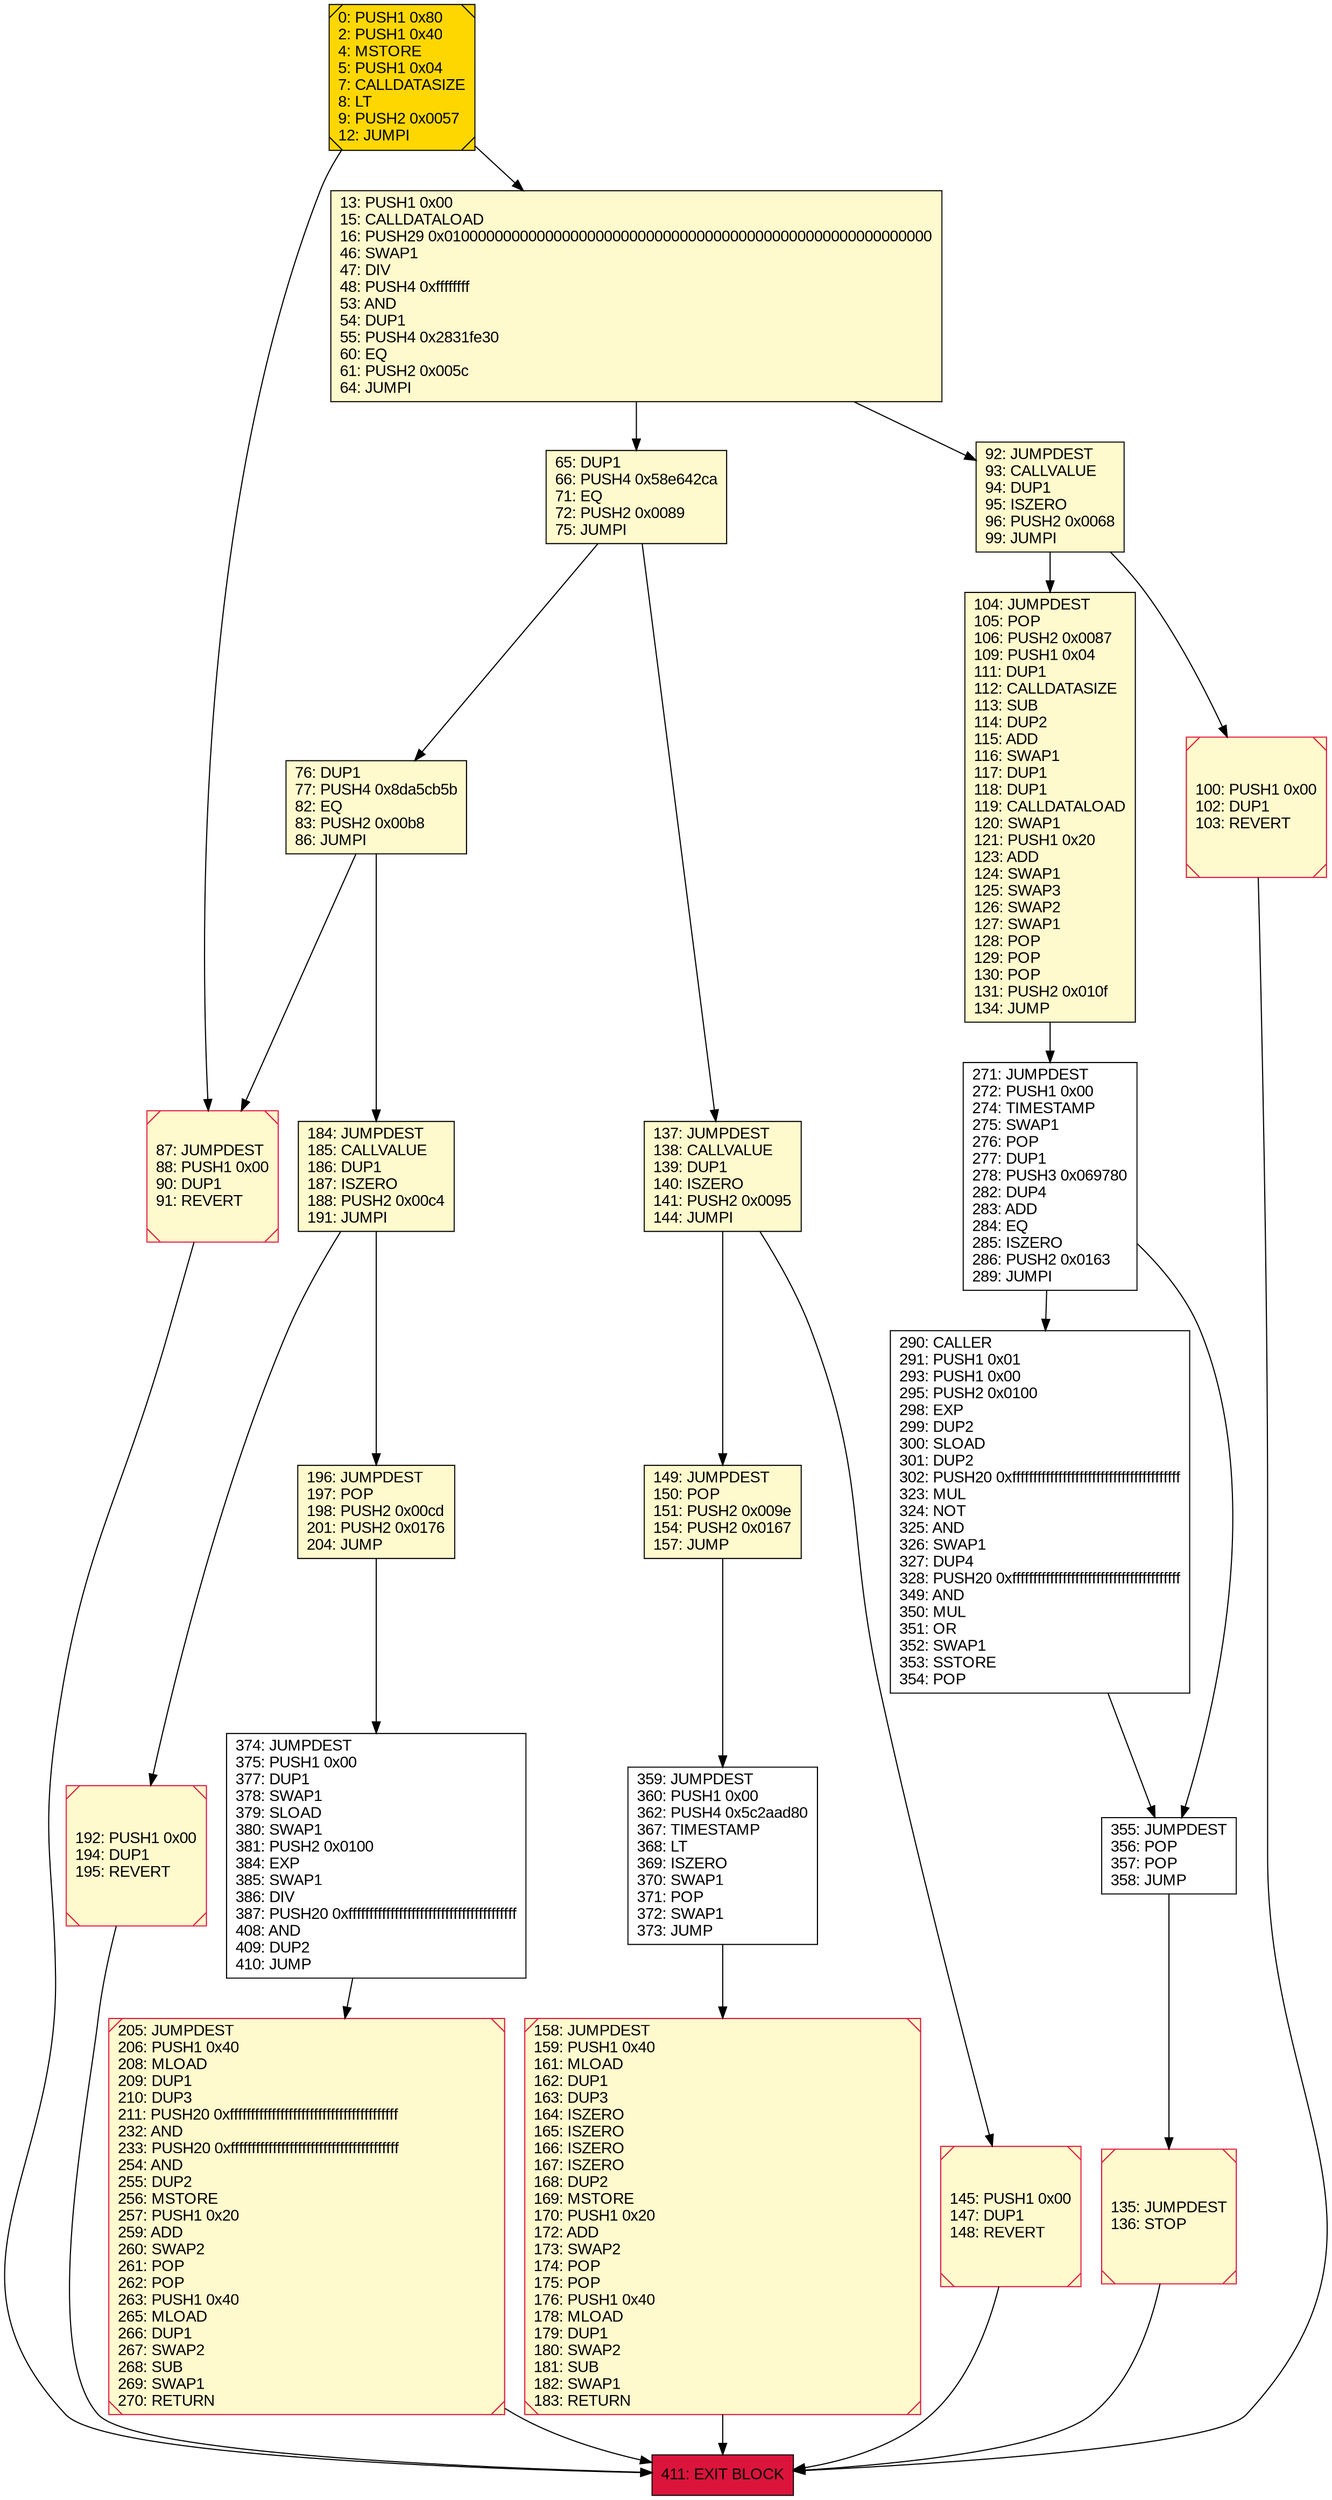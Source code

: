 digraph G {
bgcolor=transparent rankdir=UD;
node [shape=box style=filled color=black fillcolor=white fontname=arial fontcolor=black];
76 [label="76: DUP1\l77: PUSH4 0x8da5cb5b\l82: EQ\l83: PUSH2 0x00b8\l86: JUMPI\l" fillcolor=lemonchiffon ];
104 [label="104: JUMPDEST\l105: POP\l106: PUSH2 0x0087\l109: PUSH1 0x04\l111: DUP1\l112: CALLDATASIZE\l113: SUB\l114: DUP2\l115: ADD\l116: SWAP1\l117: DUP1\l118: DUP1\l119: CALLDATALOAD\l120: SWAP1\l121: PUSH1 0x20\l123: ADD\l124: SWAP1\l125: SWAP3\l126: SWAP2\l127: SWAP1\l128: POP\l129: POP\l130: POP\l131: PUSH2 0x010f\l134: JUMP\l" fillcolor=lemonchiffon ];
374 [label="374: JUMPDEST\l375: PUSH1 0x00\l377: DUP1\l378: SWAP1\l379: SLOAD\l380: SWAP1\l381: PUSH2 0x0100\l384: EXP\l385: SWAP1\l386: DIV\l387: PUSH20 0xffffffffffffffffffffffffffffffffffffffff\l408: AND\l409: DUP2\l410: JUMP\l" ];
184 [label="184: JUMPDEST\l185: CALLVALUE\l186: DUP1\l187: ISZERO\l188: PUSH2 0x00c4\l191: JUMPI\l" fillcolor=lemonchiffon ];
192 [label="192: PUSH1 0x00\l194: DUP1\l195: REVERT\l" fillcolor=lemonchiffon shape=Msquare color=crimson ];
158 [label="158: JUMPDEST\l159: PUSH1 0x40\l161: MLOAD\l162: DUP1\l163: DUP3\l164: ISZERO\l165: ISZERO\l166: ISZERO\l167: ISZERO\l168: DUP2\l169: MSTORE\l170: PUSH1 0x20\l172: ADD\l173: SWAP2\l174: POP\l175: POP\l176: PUSH1 0x40\l178: MLOAD\l179: DUP1\l180: SWAP2\l181: SUB\l182: SWAP1\l183: RETURN\l" fillcolor=lemonchiffon shape=Msquare color=crimson ];
196 [label="196: JUMPDEST\l197: POP\l198: PUSH2 0x00cd\l201: PUSH2 0x0176\l204: JUMP\l" fillcolor=lemonchiffon ];
290 [label="290: CALLER\l291: PUSH1 0x01\l293: PUSH1 0x00\l295: PUSH2 0x0100\l298: EXP\l299: DUP2\l300: SLOAD\l301: DUP2\l302: PUSH20 0xffffffffffffffffffffffffffffffffffffffff\l323: MUL\l324: NOT\l325: AND\l326: SWAP1\l327: DUP4\l328: PUSH20 0xffffffffffffffffffffffffffffffffffffffff\l349: AND\l350: MUL\l351: OR\l352: SWAP1\l353: SSTORE\l354: POP\l" ];
100 [label="100: PUSH1 0x00\l102: DUP1\l103: REVERT\l" fillcolor=lemonchiffon shape=Msquare color=crimson ];
65 [label="65: DUP1\l66: PUSH4 0x58e642ca\l71: EQ\l72: PUSH2 0x0089\l75: JUMPI\l" fillcolor=lemonchiffon ];
149 [label="149: JUMPDEST\l150: POP\l151: PUSH2 0x009e\l154: PUSH2 0x0167\l157: JUMP\l" fillcolor=lemonchiffon ];
137 [label="137: JUMPDEST\l138: CALLVALUE\l139: DUP1\l140: ISZERO\l141: PUSH2 0x0095\l144: JUMPI\l" fillcolor=lemonchiffon ];
355 [label="355: JUMPDEST\l356: POP\l357: POP\l358: JUMP\l" ];
145 [label="145: PUSH1 0x00\l147: DUP1\l148: REVERT\l" fillcolor=lemonchiffon shape=Msquare color=crimson ];
359 [label="359: JUMPDEST\l360: PUSH1 0x00\l362: PUSH4 0x5c2aad80\l367: TIMESTAMP\l368: LT\l369: ISZERO\l370: SWAP1\l371: POP\l372: SWAP1\l373: JUMP\l" ];
87 [label="87: JUMPDEST\l88: PUSH1 0x00\l90: DUP1\l91: REVERT\l" fillcolor=lemonchiffon shape=Msquare color=crimson ];
135 [label="135: JUMPDEST\l136: STOP\l" fillcolor=lemonchiffon shape=Msquare color=crimson ];
271 [label="271: JUMPDEST\l272: PUSH1 0x00\l274: TIMESTAMP\l275: SWAP1\l276: POP\l277: DUP1\l278: PUSH3 0x069780\l282: DUP4\l283: ADD\l284: EQ\l285: ISZERO\l286: PUSH2 0x0163\l289: JUMPI\l" ];
92 [label="92: JUMPDEST\l93: CALLVALUE\l94: DUP1\l95: ISZERO\l96: PUSH2 0x0068\l99: JUMPI\l" fillcolor=lemonchiffon ];
411 [label="411: EXIT BLOCK\l" fillcolor=crimson ];
0 [label="0: PUSH1 0x80\l2: PUSH1 0x40\l4: MSTORE\l5: PUSH1 0x04\l7: CALLDATASIZE\l8: LT\l9: PUSH2 0x0057\l12: JUMPI\l" fillcolor=lemonchiffon shape=Msquare fillcolor=gold ];
13 [label="13: PUSH1 0x00\l15: CALLDATALOAD\l16: PUSH29 0x0100000000000000000000000000000000000000000000000000000000\l46: SWAP1\l47: DIV\l48: PUSH4 0xffffffff\l53: AND\l54: DUP1\l55: PUSH4 0x2831fe30\l60: EQ\l61: PUSH2 0x005c\l64: JUMPI\l" fillcolor=lemonchiffon ];
205 [label="205: JUMPDEST\l206: PUSH1 0x40\l208: MLOAD\l209: DUP1\l210: DUP3\l211: PUSH20 0xffffffffffffffffffffffffffffffffffffffff\l232: AND\l233: PUSH20 0xffffffffffffffffffffffffffffffffffffffff\l254: AND\l255: DUP2\l256: MSTORE\l257: PUSH1 0x20\l259: ADD\l260: SWAP2\l261: POP\l262: POP\l263: PUSH1 0x40\l265: MLOAD\l266: DUP1\l267: SWAP2\l268: SUB\l269: SWAP1\l270: RETURN\l" fillcolor=lemonchiffon shape=Msquare color=crimson ];
184 -> 192;
76 -> 184;
137 -> 149;
0 -> 13;
196 -> 374;
205 -> 411;
135 -> 411;
87 -> 411;
290 -> 355;
359 -> 158;
104 -> 271;
149 -> 359;
137 -> 145;
92 -> 104;
92 -> 100;
100 -> 411;
374 -> 205;
65 -> 137;
184 -> 196;
65 -> 76;
13 -> 92;
145 -> 411;
0 -> 87;
76 -> 87;
271 -> 290;
13 -> 65;
158 -> 411;
192 -> 411;
355 -> 135;
271 -> 355;
}